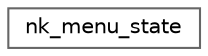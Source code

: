digraph "类继承关系图"
{
 // LATEX_PDF_SIZE
  bgcolor="transparent";
  edge [fontname=Helvetica,fontsize=10,labelfontname=Helvetica,labelfontsize=10];
  node [fontname=Helvetica,fontsize=10,shape=box,height=0.2,width=0.4];
  rankdir="LR";
  Node0 [id="Node000000",label="nk_menu_state",height=0.2,width=0.4,color="grey40", fillcolor="white", style="filled",URL="$structnk__menu__state.html",tooltip=" "];
}
